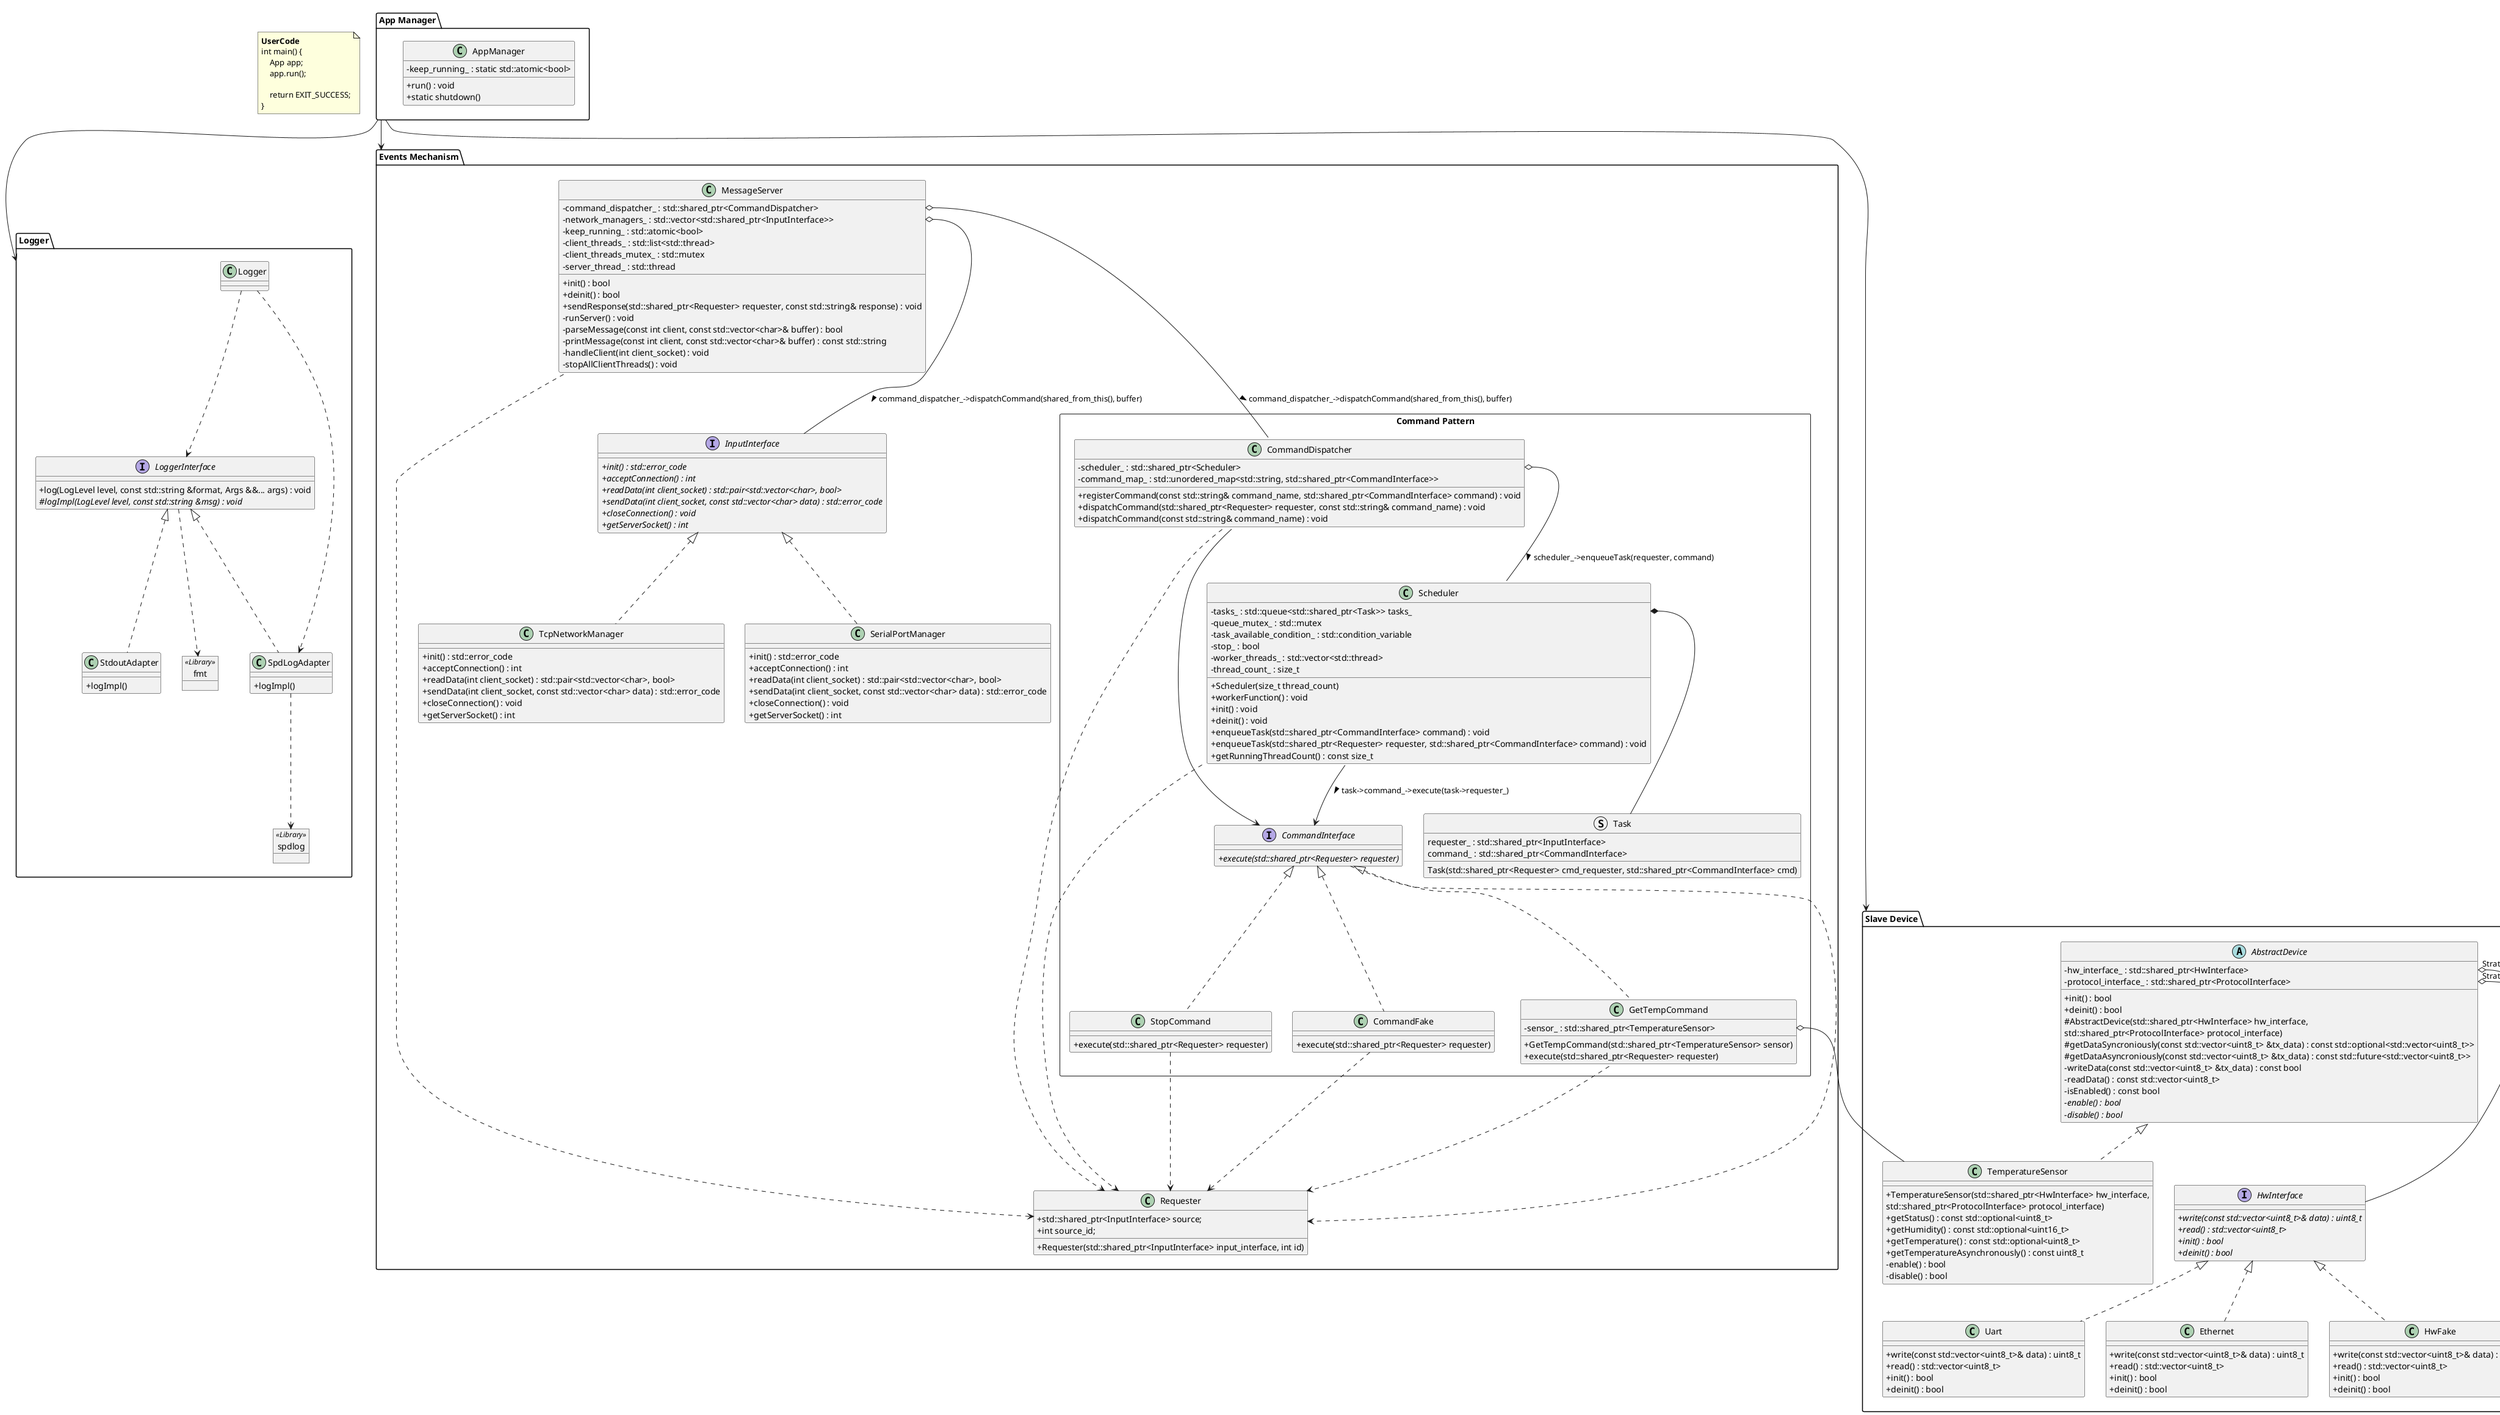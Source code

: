 @startuml periphery-manager
'https://plantuml.com/class-diagram
skinparam classAttributeIconSize 0

header
    periphery-manager - Class Diagram
endheader

package "Logger" {
    object spdlog <<Library>> {
    }

    object fmt <<Library>> {
    }

    interface LoggerInterface {
        +log(LogLevel level, const std::string &format, Args &&... args) : void
        #{abstract}logImpl(LogLevel level, const std::string &msg) : void
    }

    class Logger {
    }

    class SpdLogAdapter implements LoggerInterface {
        +logImpl()
    }

    class StdoutAdapter implements LoggerInterface {
        +logImpl()
    }

    Logger ..> LoggerInterface
    Logger ..> SpdLogAdapter
    SpdLogAdapter ..> spdlog
    LoggerInterface ..> fmt
}

package "Slave Device" {
    abstract AbstractDevice {
        -hw_interface_ : std::shared_ptr<HwInterface>
        -protocol_interface_ : std::shared_ptr<ProtocolInterface>
        +init() : bool
        +deinit() : bool
        #AbstractDevice(std::shared_ptr<HwInterface> hw_interface,
            std::shared_ptr<ProtocolInterface> protocol_interface)
        #getDataSyncroniously(const std::vector<uint8_t> &tx_data) : const std::optional<std::vector<uint8_t>>
        #getDataAsyncroniously(const std::vector<uint8_t> &tx_data) : const std::future<std::vector<uint8_t>>
        -writeData(const std::vector<uint8_t> &tx_data) : const bool
        -readData() : const std::vector<uint8_t>
        -isEnabled() : const bool
        -{abstract}enable() : bool
        -{abstract}disable() : bool
    }

    class TemperatureSensor implements AbstractDevice {
        +TemperatureSensor(std::shared_ptr<HwInterface> hw_interface,
            std::shared_ptr<ProtocolInterface> protocol_interface)
        +getStatus() : const std::optional<uint8_t>
        +getHumidity() : const std::optional<uint16_t>
        +getTemperature() : const std::optional<uint8_t>
        +getTemperatureAsynchronously() : const uint8_t
        -enable() : bool
        -disable() : bool
    }

    interface HwInterface {
        +{abstract} write(const std::vector<uint8_t>& data) : uint8_t
        +{abstract} read() : std::vector<uint8_t>
        +{abstract} init() : bool
        +{abstract} deinit() : bool
    }

    class HwFake implements HwInterface {
        +write(const std::vector<uint8_t>& data) : uint8_t
        +read() : std::vector<uint8_t>
        +init() : bool
        +deinit() : bool
    }

    class Uart implements HwInterface {
        +write(const std::vector<uint8_t>& data) : uint8_t
        +read() : std::vector<uint8_t>
        +init() : bool
        +deinit() : bool
    }

    class Ethernet implements HwInterface {
        +write(const std::vector<uint8_t>& data) : uint8_t
        +read() : std::vector<uint8_t>
        +init() : bool
        +deinit() : bool
    }

    interface ProtocolInterface {
        +{abstract}packData(const std::vector<uint8_t>& tx_data) : const std::vector<uint8_t>
        +{abstract}unpackData(const std::vector<uint8_t>& rx_packet) : const std::vector<uint8_t>
    }

    class ProtocolFake implements ProtocolInterface {
        +packData(const std::vector<uint8_t>& tx_data) : const std::vector<uint8_t>
        +unpackData(const std::vector<uint8_t>& rx_packet) : const std::vector<uint8_t>
    }

    class TemperatureSensorProtocol implements ProtocolInterface {
        +packData(const std::vector<uint8_t>& tx_data) : const std::vector<uint8_t>
        +unpackData(const std::vector<uint8_t>& rx_packet) : const std::vector<uint8_t>
    }

    AbstractDevice::hw_interface_ "Strategy" o-- HwInterface
    AbstractDevice::protocol_interface_ "Strategy" o-- ProtocolInterface
}

package "Events Mechanism" {
    class Requester {
        +std::shared_ptr<InputInterface> source;
        +int source_id;
        +Requester(std::shared_ptr<InputInterface> input_interface, int id)
    }

    interface InputInterface {
        +{abstract}init() : std::error_code
        +{abstract}acceptConnection() : int
        +{abstract}readData(int client_socket) : std::pair<std::vector<char>, bool>
        +{abstract}sendData(int client_socket, const std::vector<char> data) : std::error_code
        +{abstract}closeConnection() : void
        +{abstract}getServerSocket() : int
    }

    class TcpNetworkManager implements InputInterface {
        +init() : std::error_code
        +acceptConnection() : int
        +readData(int client_socket) : std::pair<std::vector<char>, bool>
        +sendData(int client_socket, const std::vector<char> data) : std::error_code
        +closeConnection() : void
        +getServerSocket() : int
    }

    class SerialPortManager implements InputInterface {
        +init() : std::error_code
        +acceptConnection() : int
        +readData(int client_socket) : std::pair<std::vector<char>, bool>
        +sendData(int client_socket, const std::vector<char> data) : std::error_code
        +closeConnection() : void
        +getServerSocket() : int
    }

    class MessageServer {
        -command_dispatcher_ : std::shared_ptr<CommandDispatcher>
        -network_managers_ : std::vector<std::shared_ptr<InputInterface>>
        -keep_running_ : std::atomic<bool>
        -client_threads_ : std::list<std::thread>
        -client_threads_mutex_ : std::mutex
        -server_thread_ : std::thread
        +init() : bool
        +deinit() : bool
        +sendResponse(std::shared_ptr<Requester> requester, const std::string& response) : void
        -runServer() : void
        -parseMessage(const int client, const std::vector<char>& buffer) : bool
        -printMessage(const int client, const std::vector<char>& buffer) : const std::string
        -handleClient(int client_socket) : void
        -stopAllClientThreads() : void
    }

    rectangle "Command Pattern" {
    class Scheduler {
        -tasks_ : std::queue<std::shared_ptr<Task>> tasks_
        -queue_mutex_ : std::mutex
        -task_available_condition_ : std::condition_variable
        -stop_ : bool
        -worker_threads_ : std::vector<std::thread>
        -thread_count_ : size_t
        +Scheduler(size_t thread_count)
        +workerFunction() : void
        +init() : void
        +deinit() : void
        +enqueueTask(std::shared_ptr<CommandInterface> command) : void
        +enqueueTask(std::shared_ptr<Requester> requester, std::shared_ptr<CommandInterface> command) : void
        +getRunningThreadCount() : const size_t
    }

    struct Task {
        requester_ : std::shared_ptr<InputInterface>
        command_ : std::shared_ptr<CommandInterface>
        Task(std::shared_ptr<Requester> cmd_requester, std::shared_ptr<CommandInterface> cmd)
    }

    class CommandDispatcher {
        -scheduler_ : std::shared_ptr<Scheduler>
        -command_map_ : std::unordered_map<std::string, std::shared_ptr<CommandInterface>>
        +registerCommand(const std::string& command_name, std::shared_ptr<CommandInterface> command) : void
        +dispatchCommand(std::shared_ptr<Requester> requester, const std::string& command_name) : void
        +dispatchCommand(const std::string& command_name) : void
    }

    interface CommandInterface {
        +{abstract}execute(std::shared_ptr<Requester> requester)
    }

    class CommandFake implements CommandInterface {
        +execute(std::shared_ptr<Requester> requester)
    }

    class StopCommand implements CommandInterface {
        +execute(std::shared_ptr<Requester> requester)
    }

    class GetTempCommand implements CommandInterface {
        -sensor_ : std::shared_ptr<TemperatureSensor>
        +GetTempCommand(std::shared_ptr<TemperatureSensor> sensor)
        +execute(std::shared_ptr<Requester> requester)
    }

    MessageServer::command_dispatcher_ o-- CommandDispatcher : command_dispatcher_->dispatchCommand(shared_from_this(), buffer) >
    MessageServer::network_managers_ o-- InputInterface : command_dispatcher_->dispatchCommand(shared_from_this(), buffer) >

    CommandDispatcher::scheduler_ o-- Scheduler : scheduler_->enqueueTask(requester, command) >
    CommandDispatcher --> CommandInterface

    Scheduler::tasks_ *-- Task
    Scheduler --> CommandInterface : task->command_->execute(task->requester_) >

'TODO: refactor to decouple the dependency
    MessageServer ..> Requester
    CommandDispatcher ..> Requester
    Scheduler ..> Requester
    CommandInterface ..> Requester
    CommandFake ..> Requester
    GetTempCommand ..> Requester
    StopCommand ..> Requester
    }
}

GetTempCommand::sensor_ o-- TemperatureSensor

package "App Manager" {
    class AppManager {
    -keep_running_ : static std::atomic<bool>
    +run() : void
    +static shutdown()
    }
}

"App Manager" --> "Events Mechanism"
"App Manager" --> "Logger"
"App Manager" --> "Slave Device"

note as UserCode
    **UserCode**
    int main() {
        App app;
        app.run();

        return EXIT_SUCCESS;
    }
end note

@enduml
